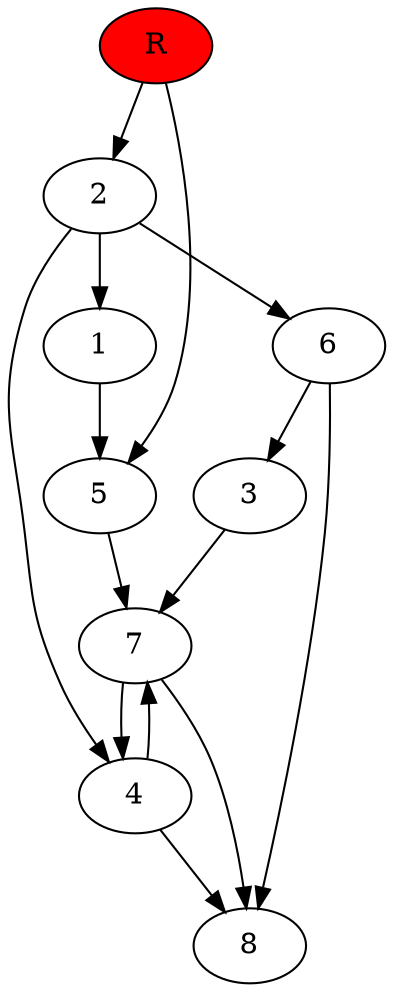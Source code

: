 digraph prb29666 {
	1
	2
	3
	4
	5
	6
	7
	8
	R [fillcolor="#ff0000" style=filled]
	1 -> 5
	2 -> 1
	2 -> 4
	2 -> 6
	3 -> 7
	4 -> 7
	4 -> 8
	5 -> 7
	6 -> 3
	6 -> 8
	7 -> 4
	7 -> 8
	R -> 2
	R -> 5
}
